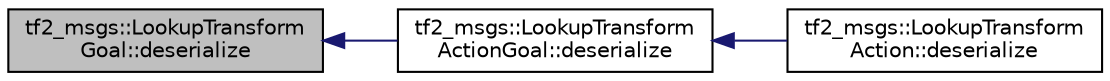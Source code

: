 digraph "tf2_msgs::LookupTransformGoal::deserialize"
{
  edge [fontname="Helvetica",fontsize="10",labelfontname="Helvetica",labelfontsize="10"];
  node [fontname="Helvetica",fontsize="10",shape=record];
  rankdir="LR";
  Node1 [label="tf2_msgs::LookupTransform\lGoal::deserialize",height=0.2,width=0.4,color="black", fillcolor="grey75", style="filled" fontcolor="black"];
  Node1 -> Node2 [dir="back",color="midnightblue",fontsize="10",style="solid",fontname="Helvetica"];
  Node2 [label="tf2_msgs::LookupTransform\lActionGoal::deserialize",height=0.2,width=0.4,color="black", fillcolor="white", style="filled",URL="$classtf2__msgs_1_1_lookup_transform_action_goal.html#accbf9c2971b8a586801b25b1fb8c13bb"];
  Node2 -> Node3 [dir="back",color="midnightblue",fontsize="10",style="solid",fontname="Helvetica"];
  Node3 [label="tf2_msgs::LookupTransform\lAction::deserialize",height=0.2,width=0.4,color="black", fillcolor="white", style="filled",URL="$classtf2__msgs_1_1_lookup_transform_action.html#a5575ff9a17199aa62e4ed69f557c9938"];
}
